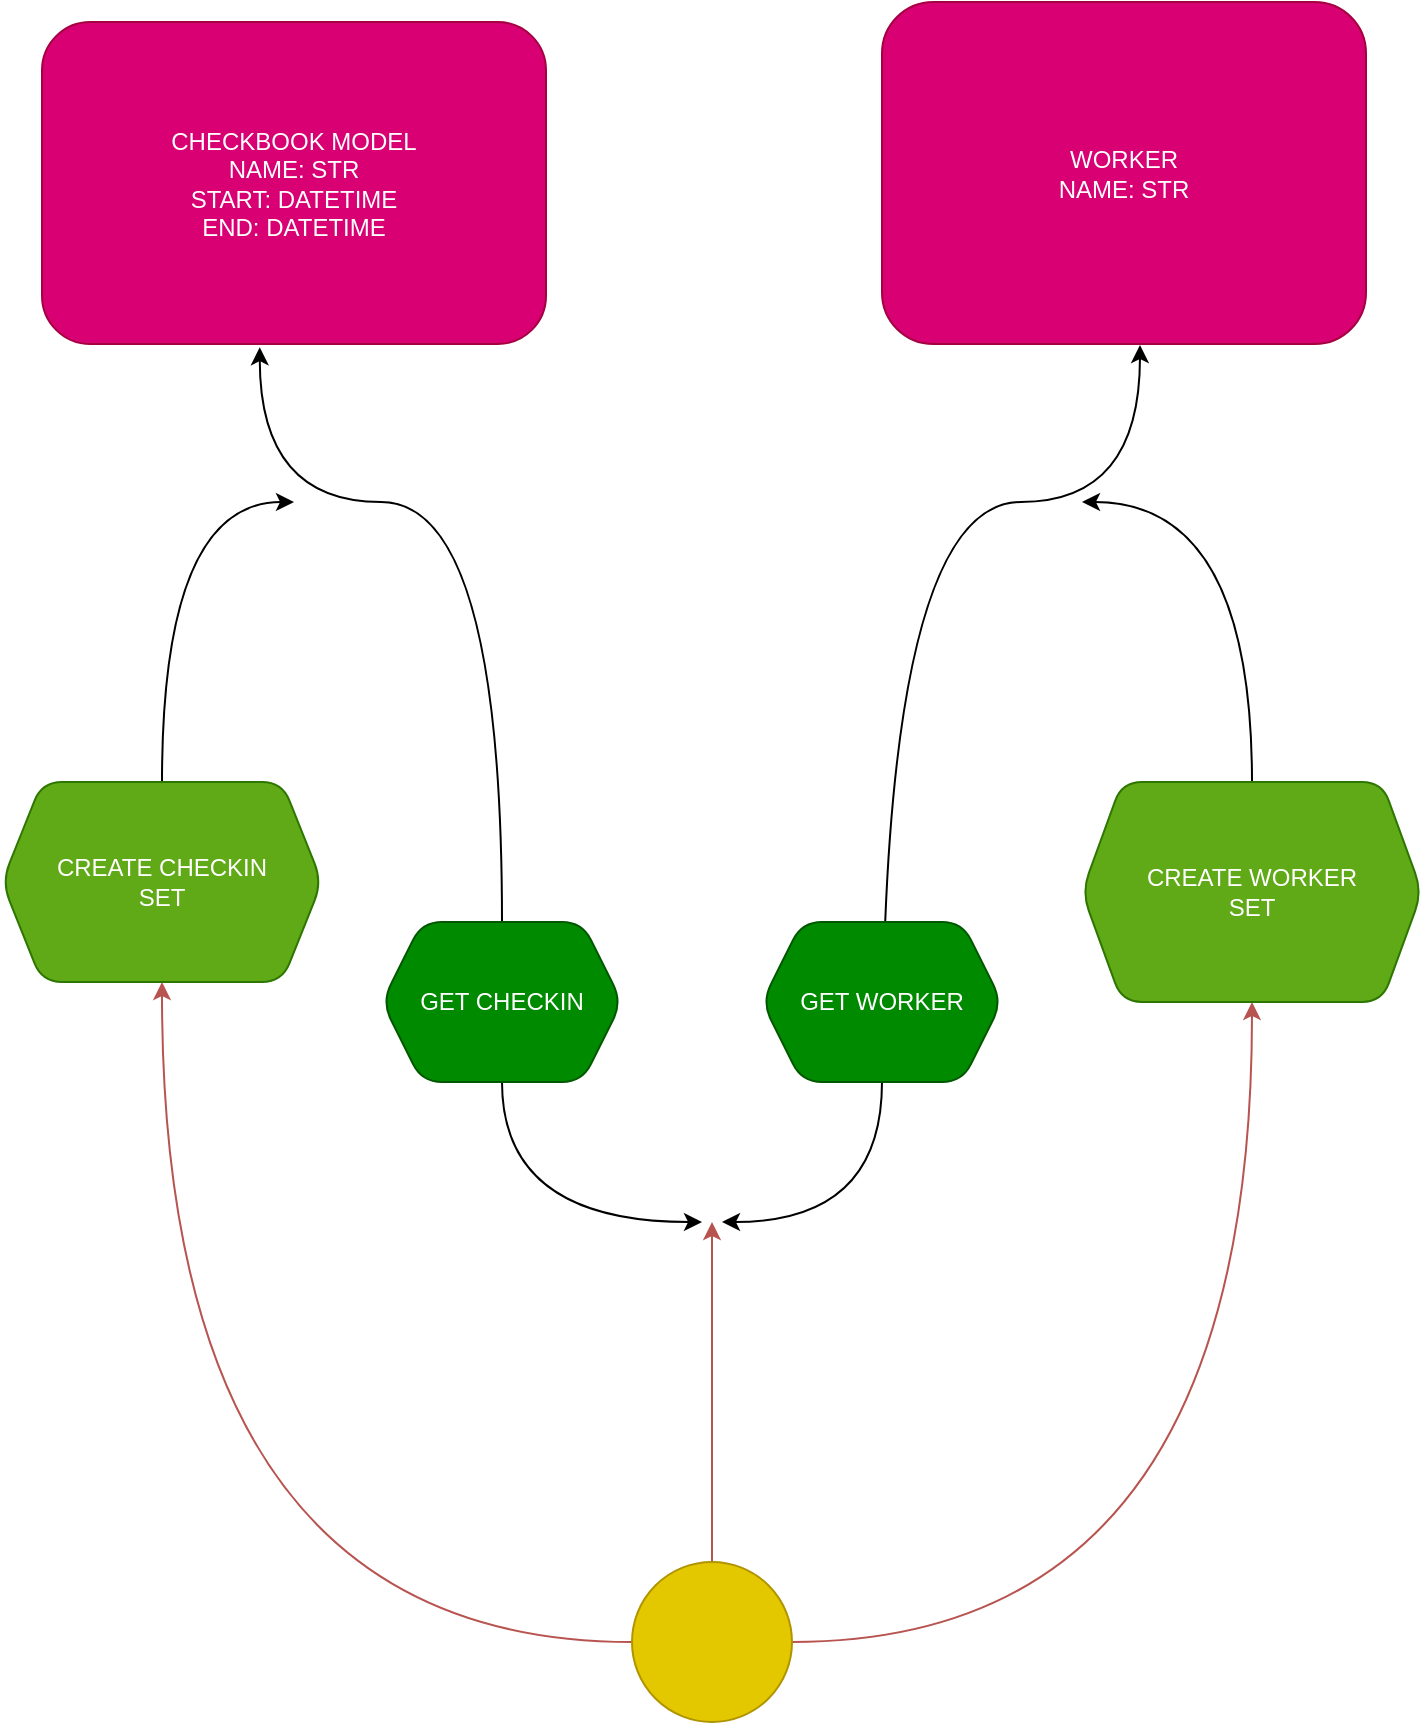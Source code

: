 <mxfile>
    <diagram id="lwnaIWOHNoCwcnuBOauB" name="Page-1">
        <mxGraphModel dx="892" dy="565" grid="1" gridSize="10" guides="1" tooltips="1" connect="1" arrows="1" fold="1" page="1" pageScale="1" pageWidth="850" pageHeight="1100" math="0" shadow="0">
            <root>
                <mxCell id="0"/>
                <mxCell id="1" parent="0"/>
                <mxCell id="2" value="CHECKBOOK MODEL&lt;br&gt;NAME: STR&lt;br&gt;START: DATETIME&lt;br&gt;END: DATETIME" style="rounded=1;whiteSpace=wrap;html=1;fillColor=#d80073;fontColor=#ffffff;strokeColor=#A50040;" parent="1" vertex="1">
                    <mxGeometry x="90" y="120" width="252" height="161" as="geometry"/>
                </mxCell>
                <mxCell id="3" value="WORKER&lt;br&gt;NAME: STR" style="rounded=1;whiteSpace=wrap;html=1;fillColor=#d80073;fontColor=#ffffff;strokeColor=#A50040;" parent="1" vertex="1">
                    <mxGeometry x="510" y="110" width="242" height="171" as="geometry"/>
                </mxCell>
                <mxCell id="17" style="edgeStyle=none;html=1;entryX=0.5;entryY=1;entryDx=0;entryDy=0;fillColor=#f8cecc;strokeColor=#b85450;gradientColor=#ea6b66;curved=1;" parent="1" source="11" target="12" edge="1">
                    <mxGeometry relative="1" as="geometry">
                        <Array as="points">
                            <mxPoint x="150" y="930"/>
                        </Array>
                    </mxGeometry>
                </mxCell>
                <mxCell id="18" style="edgeStyle=none;html=1;entryX=0.5;entryY=1;entryDx=0;entryDy=0;fillColor=#f8cecc;strokeColor=#b85450;gradientColor=#ea6b66;curved=1;" parent="1" source="11" target="15" edge="1">
                    <mxGeometry relative="1" as="geometry">
                        <Array as="points">
                            <mxPoint x="695" y="930"/>
                        </Array>
                    </mxGeometry>
                </mxCell>
                <mxCell id="25" style="edgeStyle=none;html=1;fillColor=#f8cecc;strokeColor=#b85450;gradientColor=#ea6b66;curved=1;" parent="1" source="11" edge="1">
                    <mxGeometry relative="1" as="geometry">
                        <mxPoint x="425" y="720" as="targetPoint"/>
                    </mxGeometry>
                </mxCell>
                <mxCell id="11" value="" style="ellipse;whiteSpace=wrap;html=1;aspect=fixed;fillColor=#e3c800;fontColor=#000000;strokeColor=#B09500;rounded=1;" parent="1" vertex="1">
                    <mxGeometry x="385" y="890" width="80" height="80" as="geometry"/>
                </mxCell>
                <mxCell id="20" style="edgeStyle=none;html=1;exitX=0.5;exitY=0;exitDx=0;exitDy=0;curved=1;" parent="1" source="12" edge="1">
                    <mxGeometry relative="1" as="geometry">
                        <mxPoint x="216" y="360" as="targetPoint"/>
                        <Array as="points">
                            <mxPoint x="150" y="360"/>
                        </Array>
                    </mxGeometry>
                </mxCell>
                <mxCell id="12" value="CREATE CHECKIN&lt;br&gt;SET" style="shape=hexagon;perimeter=hexagonPerimeter2;whiteSpace=wrap;html=1;fixedSize=1;fillColor=#60a917;fontColor=#ffffff;strokeColor=#2D7600;rounded=1;" parent="1" vertex="1">
                    <mxGeometry x="70" y="500" width="160" height="100" as="geometry"/>
                </mxCell>
                <mxCell id="19" style="edgeStyle=none;html=1;exitX=0.5;exitY=0;exitDx=0;exitDy=0;entryX=0.432;entryY=1.01;entryDx=0;entryDy=0;entryPerimeter=0;curved=1;" parent="1" source="13" target="2" edge="1">
                    <mxGeometry relative="1" as="geometry">
                        <mxPoint x="210" y="360" as="targetPoint"/>
                        <Array as="points">
                            <mxPoint x="320" y="360"/>
                            <mxPoint x="199" y="360"/>
                        </Array>
                    </mxGeometry>
                </mxCell>
                <mxCell id="26" style="edgeStyle=none;html=1;exitX=0.5;exitY=1;exitDx=0;exitDy=0;curved=1;" parent="1" source="13" edge="1">
                    <mxGeometry relative="1" as="geometry">
                        <mxPoint x="420" y="720" as="targetPoint"/>
                        <Array as="points">
                            <mxPoint x="320" y="720"/>
                        </Array>
                    </mxGeometry>
                </mxCell>
                <mxCell id="13" value="GET CHECKIN" style="shape=hexagon;perimeter=hexagonPerimeter2;whiteSpace=wrap;html=1;fixedSize=1;fillColor=#008a00;fontColor=#ffffff;strokeColor=#005700;rounded=1;" parent="1" vertex="1">
                    <mxGeometry x="260" y="570" width="120" height="80" as="geometry"/>
                </mxCell>
                <mxCell id="22" style="edgeStyle=none;html=1;entryX=0.533;entryY=1.003;entryDx=0;entryDy=0;entryPerimeter=0;curved=1;" parent="1" source="14" target="3" edge="1">
                    <mxGeometry relative="1" as="geometry">
                        <mxPoint x="510" y="360" as="targetPoint"/>
                        <Array as="points">
                            <mxPoint x="520" y="360"/>
                            <mxPoint x="639" y="360"/>
                        </Array>
                    </mxGeometry>
                </mxCell>
                <mxCell id="27" style="edgeStyle=none;html=1;exitX=0.5;exitY=1;exitDx=0;exitDy=0;curved=1;" parent="1" source="14" edge="1">
                    <mxGeometry relative="1" as="geometry">
                        <mxPoint x="430" y="720" as="targetPoint"/>
                        <Array as="points">
                            <mxPoint x="510" y="720"/>
                        </Array>
                    </mxGeometry>
                </mxCell>
                <mxCell id="14" value="GET WORKER" style="shape=hexagon;perimeter=hexagonPerimeter2;whiteSpace=wrap;html=1;fixedSize=1;fillColor=#008a00;fontColor=#ffffff;strokeColor=#005700;rounded=1;" parent="1" vertex="1">
                    <mxGeometry x="450" y="570" width="120" height="80" as="geometry"/>
                </mxCell>
                <mxCell id="24" style="edgeStyle=none;html=1;curved=1;" parent="1" source="15" edge="1">
                    <mxGeometry relative="1" as="geometry">
                        <mxPoint x="610" y="360" as="targetPoint"/>
                        <Array as="points">
                            <mxPoint x="695" y="360"/>
                        </Array>
                    </mxGeometry>
                </mxCell>
                <mxCell id="15" value="CREATE WORKER&lt;br&gt;SET" style="shape=hexagon;perimeter=hexagonPerimeter2;whiteSpace=wrap;html=1;fixedSize=1;fillColor=#60a917;fontColor=#ffffff;strokeColor=#2D7600;rounded=1;" parent="1" vertex="1">
                    <mxGeometry x="610" y="500" width="170" height="110" as="geometry"/>
                </mxCell>
            </root>
        </mxGraphModel>
    </diagram>
</mxfile>